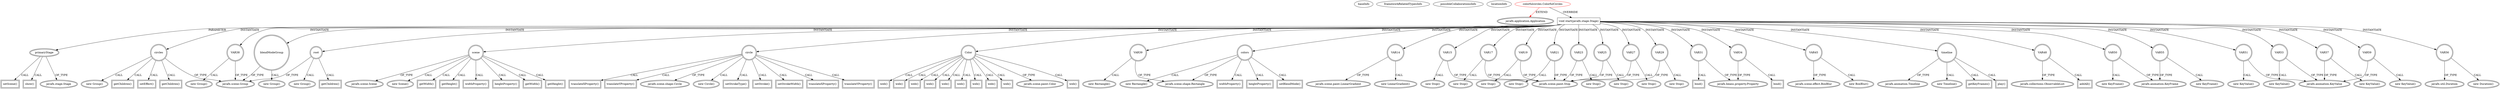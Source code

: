 digraph {
baseInfo[graphId=225,category="extension_graph",isAnonymous=false,possibleRelation=false]
frameworkRelatedTypesInfo[0="javafx.application.Application"]
possibleCollaborationsInfo[]
locationInfo[projectName="ChrisWongAtCUHK-JavaFX",filePath="/ChrisWongAtCUHK-JavaFX/JavaFX-master/ColorfulCircles/src/colorfulcircles/ColorfulCircles.java",contextSignature="ColorfulCircles",graphId="225"]
0[label="colorfulcircles.ColorfulCircles",vertexType="ROOT_CLIENT_CLASS_DECLARATION",isFrameworkType=false,color=red]
1[label="javafx.application.Application",vertexType="FRAMEWORK_CLASS_TYPE",isFrameworkType=true,peripheries=2]
2[label="void start(javafx.stage.Stage)",vertexType="OVERRIDING_METHOD_DECLARATION",isFrameworkType=false,shape=box]
3[label="primaryStage",vertexType="PARAMETER_DECLARATION",isFrameworkType=true,peripheries=2]
4[label="javafx.stage.Stage",vertexType="FRAMEWORK_CLASS_TYPE",isFrameworkType=true,peripheries=2]
6[label="root",vertexType="VARIABLE_EXPRESION",isFrameworkType=true,peripheries=2,shape=circle]
7[label="javafx.scene.Group",vertexType="FRAMEWORK_CLASS_TYPE",isFrameworkType=true,peripheries=2]
5[label="new Group()",vertexType="CONSTRUCTOR_CALL",isFrameworkType=true,peripheries=2]
9[label="scene",vertexType="VARIABLE_EXPRESION",isFrameworkType=true,peripheries=2,shape=circle]
10[label="javafx.scene.Scene",vertexType="FRAMEWORK_CLASS_TYPE",isFrameworkType=true,peripheries=2]
8[label="new Scene()",vertexType="CONSTRUCTOR_CALL",isFrameworkType=true,peripheries=2]
12[label="setScene()",vertexType="INSIDE_CALL",isFrameworkType=true,peripheries=2,shape=box]
14[label="circles",vertexType="VARIABLE_EXPRESION",isFrameworkType=true,peripheries=2,shape=circle]
13[label="new Group()",vertexType="CONSTRUCTOR_CALL",isFrameworkType=true,peripheries=2]
17[label="circle",vertexType="VARIABLE_EXPRESION",isFrameworkType=true,peripheries=2,shape=circle]
18[label="javafx.scene.shape.Circle",vertexType="FRAMEWORK_CLASS_TYPE",isFrameworkType=true,peripheries=2]
16[label="new Circle()",vertexType="CONSTRUCTOR_CALL",isFrameworkType=true,peripheries=2]
19[label="Color",vertexType="VARIABLE_EXPRESION",isFrameworkType=true,peripheries=2,shape=circle]
21[label="javafx.scene.paint.Color",vertexType="FRAMEWORK_CLASS_TYPE",isFrameworkType=true,peripheries=2]
20[label="web()",vertexType="INSIDE_CALL",isFrameworkType=true,peripheries=2,shape=box]
23[label="setStrokeType()",vertexType="INSIDE_CALL",isFrameworkType=true,peripheries=2,shape=box]
25[label="setStroke()",vertexType="INSIDE_CALL",isFrameworkType=true,peripheries=2,shape=box]
27[label="web()",vertexType="INSIDE_CALL",isFrameworkType=true,peripheries=2,shape=box]
29[label="setStrokeWidth()",vertexType="INSIDE_CALL",isFrameworkType=true,peripheries=2,shape=box]
31[label="getChildren()",vertexType="INSIDE_CALL",isFrameworkType=true,peripheries=2,shape=box]
33[label="colors",vertexType="VARIABLE_EXPRESION",isFrameworkType=true,peripheries=2,shape=circle]
34[label="javafx.scene.shape.Rectangle",vertexType="FRAMEWORK_CLASS_TYPE",isFrameworkType=true,peripheries=2]
32[label="new Rectangle()",vertexType="CONSTRUCTOR_CALL",isFrameworkType=true,peripheries=2]
36[label="getWidth()",vertexType="INSIDE_CALL",isFrameworkType=true,peripheries=2,shape=box]
38[label="getHeight()",vertexType="INSIDE_CALL",isFrameworkType=true,peripheries=2,shape=box]
40[label="VAR14",vertexType="VARIABLE_EXPRESION",isFrameworkType=true,peripheries=2,shape=circle]
41[label="javafx.scene.paint.LinearGradient",vertexType="FRAMEWORK_CLASS_TYPE",isFrameworkType=true,peripheries=2]
39[label="new LinearGradient()",vertexType="CONSTRUCTOR_CALL",isFrameworkType=true,peripheries=2]
43[label="VAR15",vertexType="VARIABLE_EXPRESION",isFrameworkType=true,peripheries=2,shape=circle]
44[label="javafx.scene.paint.Stop",vertexType="FRAMEWORK_CLASS_TYPE",isFrameworkType=true,peripheries=2]
42[label="new Stop()",vertexType="CONSTRUCTOR_CALL",isFrameworkType=true,peripheries=2]
46[label="web()",vertexType="INSIDE_CALL",isFrameworkType=true,peripheries=2,shape=box]
48[label="VAR17",vertexType="VARIABLE_EXPRESION",isFrameworkType=true,peripheries=2,shape=circle]
47[label="new Stop()",vertexType="CONSTRUCTOR_CALL",isFrameworkType=true,peripheries=2]
51[label="web()",vertexType="INSIDE_CALL",isFrameworkType=true,peripheries=2,shape=box]
53[label="VAR19",vertexType="VARIABLE_EXPRESION",isFrameworkType=true,peripheries=2,shape=circle]
52[label="new Stop()",vertexType="CONSTRUCTOR_CALL",isFrameworkType=true,peripheries=2]
56[label="web()",vertexType="INSIDE_CALL",isFrameworkType=true,peripheries=2,shape=box]
58[label="VAR21",vertexType="VARIABLE_EXPRESION",isFrameworkType=true,peripheries=2,shape=circle]
57[label="new Stop()",vertexType="CONSTRUCTOR_CALL",isFrameworkType=true,peripheries=2]
61[label="web()",vertexType="INSIDE_CALL",isFrameworkType=true,peripheries=2,shape=box]
63[label="VAR23",vertexType="VARIABLE_EXPRESION",isFrameworkType=true,peripheries=2,shape=circle]
62[label="new Stop()",vertexType="CONSTRUCTOR_CALL",isFrameworkType=true,peripheries=2]
66[label="web()",vertexType="INSIDE_CALL",isFrameworkType=true,peripheries=2,shape=box]
68[label="VAR25",vertexType="VARIABLE_EXPRESION",isFrameworkType=true,peripheries=2,shape=circle]
67[label="new Stop()",vertexType="CONSTRUCTOR_CALL",isFrameworkType=true,peripheries=2]
71[label="web()",vertexType="INSIDE_CALL",isFrameworkType=true,peripheries=2,shape=box]
73[label="VAR27",vertexType="VARIABLE_EXPRESION",isFrameworkType=true,peripheries=2,shape=circle]
72[label="new Stop()",vertexType="CONSTRUCTOR_CALL",isFrameworkType=true,peripheries=2]
76[label="web()",vertexType="INSIDE_CALL",isFrameworkType=true,peripheries=2,shape=box]
78[label="VAR29",vertexType="VARIABLE_EXPRESION",isFrameworkType=true,peripheries=2,shape=circle]
77[label="new Stop()",vertexType="CONSTRUCTOR_CALL",isFrameworkType=true,peripheries=2]
81[label="web()",vertexType="INSIDE_CALL",isFrameworkType=true,peripheries=2,shape=box]
82[label="VAR31",vertexType="VARIABLE_EXPRESION",isFrameworkType=true,peripheries=2,shape=circle]
84[label="javafx.beans.property.Property",vertexType="FRAMEWORK_INTERFACE_TYPE",isFrameworkType=true,peripheries=2]
83[label="bind()",vertexType="INSIDE_CALL",isFrameworkType=true,peripheries=2,shape=box]
86[label="widthProperty()",vertexType="INSIDE_CALL",isFrameworkType=true,peripheries=2,shape=box]
88[label="widthProperty()",vertexType="INSIDE_CALL",isFrameworkType=true,peripheries=2,shape=box]
89[label="VAR34",vertexType="VARIABLE_EXPRESION",isFrameworkType=true,peripheries=2,shape=circle]
90[label="bind()",vertexType="INSIDE_CALL",isFrameworkType=true,peripheries=2,shape=box]
93[label="heightProperty()",vertexType="INSIDE_CALL",isFrameworkType=true,peripheries=2,shape=box]
95[label="heightProperty()",vertexType="INSIDE_CALL",isFrameworkType=true,peripheries=2,shape=box]
97[label="blendModeGroup",vertexType="VARIABLE_EXPRESION",isFrameworkType=true,peripheries=2,shape=circle]
96[label="new Group()",vertexType="CONSTRUCTOR_CALL",isFrameworkType=true,peripheries=2]
100[label="VAR38",vertexType="VARIABLE_EXPRESION",isFrameworkType=true,peripheries=2,shape=circle]
99[label="new Group()",vertexType="CONSTRUCTOR_CALL",isFrameworkType=true,peripheries=2]
103[label="VAR39",vertexType="VARIABLE_EXPRESION",isFrameworkType=true,peripheries=2,shape=circle]
102[label="new Rectangle()",vertexType="CONSTRUCTOR_CALL",isFrameworkType=true,peripheries=2]
106[label="getWidth()",vertexType="INSIDE_CALL",isFrameworkType=true,peripheries=2,shape=box]
108[label="getHeight()",vertexType="INSIDE_CALL",isFrameworkType=true,peripheries=2,shape=box]
110[label="setBlendMode()",vertexType="INSIDE_CALL",isFrameworkType=true,peripheries=2,shape=box]
112[label="getChildren()",vertexType="INSIDE_CALL",isFrameworkType=true,peripheries=2,shape=box]
114[label="setEffect()",vertexType="INSIDE_CALL",isFrameworkType=true,peripheries=2,shape=box]
116[label="VAR45",vertexType="VARIABLE_EXPRESION",isFrameworkType=true,peripheries=2,shape=circle]
117[label="javafx.scene.effect.BoxBlur",vertexType="FRAMEWORK_CLASS_TYPE",isFrameworkType=true,peripheries=2]
115[label="new BoxBlur()",vertexType="CONSTRUCTOR_CALL",isFrameworkType=true,peripheries=2]
119[label="timeline",vertexType="VARIABLE_EXPRESION",isFrameworkType=true,peripheries=2,shape=circle]
120[label="javafx.animation.Timeline",vertexType="FRAMEWORK_CLASS_TYPE",isFrameworkType=true,peripheries=2]
118[label="new Timeline()",vertexType="CONSTRUCTOR_CALL",isFrameworkType=true,peripheries=2]
122[label="getChildren()",vertexType="INSIDE_CALL",isFrameworkType=true,peripheries=2,shape=box]
123[label="VAR48",vertexType="VARIABLE_EXPRESION",isFrameworkType=true,peripheries=2,shape=circle]
125[label="javafx.collections.ObservableList",vertexType="FRAMEWORK_INTERFACE_TYPE",isFrameworkType=true,peripheries=2]
124[label="addAll()",vertexType="INSIDE_CALL",isFrameworkType=true,peripheries=2,shape=box]
127[label="getKeyFrames()",vertexType="INSIDE_CALL",isFrameworkType=true,peripheries=2,shape=box]
129[label="VAR50",vertexType="VARIABLE_EXPRESION",isFrameworkType=true,peripheries=2,shape=circle]
130[label="javafx.animation.KeyFrame",vertexType="FRAMEWORK_CLASS_TYPE",isFrameworkType=true,peripheries=2]
128[label="new KeyFrame()",vertexType="CONSTRUCTOR_CALL",isFrameworkType=true,peripheries=2]
132[label="VAR51",vertexType="VARIABLE_EXPRESION",isFrameworkType=true,peripheries=2,shape=circle]
133[label="javafx.animation.KeyValue",vertexType="FRAMEWORK_CLASS_TYPE",isFrameworkType=true,peripheries=2]
131[label="new KeyValue()",vertexType="CONSTRUCTOR_CALL",isFrameworkType=true,peripheries=2]
135[label="translateXProperty()",vertexType="INSIDE_CALL",isFrameworkType=true,peripheries=2,shape=box]
137[label="VAR53",vertexType="VARIABLE_EXPRESION",isFrameworkType=true,peripheries=2,shape=circle]
136[label="new KeyValue()",vertexType="CONSTRUCTOR_CALL",isFrameworkType=true,peripheries=2]
140[label="translateYProperty()",vertexType="INSIDE_CALL",isFrameworkType=true,peripheries=2,shape=box]
142[label="VAR55",vertexType="VARIABLE_EXPRESION",isFrameworkType=true,peripheries=2,shape=circle]
141[label="new KeyFrame()",vertexType="CONSTRUCTOR_CALL",isFrameworkType=true,peripheries=2]
145[label="VAR56",vertexType="VARIABLE_EXPRESION",isFrameworkType=true,peripheries=2,shape=circle]
146[label="javafx.util.Duration",vertexType="FRAMEWORK_CLASS_TYPE",isFrameworkType=true,peripheries=2]
144[label="new Duration()",vertexType="CONSTRUCTOR_CALL",isFrameworkType=true,peripheries=2]
148[label="VAR57",vertexType="VARIABLE_EXPRESION",isFrameworkType=true,peripheries=2,shape=circle]
147[label="new KeyValue()",vertexType="CONSTRUCTOR_CALL",isFrameworkType=true,peripheries=2]
151[label="translateXProperty()",vertexType="INSIDE_CALL",isFrameworkType=true,peripheries=2,shape=box]
153[label="VAR59",vertexType="VARIABLE_EXPRESION",isFrameworkType=true,peripheries=2,shape=circle]
152[label="new KeyValue()",vertexType="CONSTRUCTOR_CALL",isFrameworkType=true,peripheries=2]
156[label="translateYProperty()",vertexType="INSIDE_CALL",isFrameworkType=true,peripheries=2,shape=box]
158[label="play()",vertexType="INSIDE_CALL",isFrameworkType=true,peripheries=2,shape=box]
160[label="show()",vertexType="INSIDE_CALL",isFrameworkType=true,peripheries=2,shape=box]
0->1[label="EXTEND",color=red]
0->2[label="OVERRIDE"]
3->4[label="OF_TYPE"]
2->3[label="PARAMETER"]
2->6[label="INSTANTIATE"]
6->7[label="OF_TYPE"]
6->5[label="CALL"]
2->9[label="INSTANTIATE"]
9->10[label="OF_TYPE"]
9->8[label="CALL"]
3->12[label="CALL"]
2->14[label="INSTANTIATE"]
14->7[label="OF_TYPE"]
14->13[label="CALL"]
2->17[label="INSTANTIATE"]
17->18[label="OF_TYPE"]
17->16[label="CALL"]
2->19[label="INSTANTIATE"]
19->21[label="OF_TYPE"]
19->20[label="CALL"]
17->23[label="CALL"]
17->25[label="CALL"]
19->27[label="CALL"]
17->29[label="CALL"]
14->31[label="CALL"]
2->33[label="INSTANTIATE"]
33->34[label="OF_TYPE"]
33->32[label="CALL"]
9->36[label="CALL"]
9->38[label="CALL"]
2->40[label="INSTANTIATE"]
40->41[label="OF_TYPE"]
40->39[label="CALL"]
2->43[label="INSTANTIATE"]
43->44[label="OF_TYPE"]
43->42[label="CALL"]
19->46[label="CALL"]
2->48[label="INSTANTIATE"]
48->44[label="OF_TYPE"]
48->47[label="CALL"]
19->51[label="CALL"]
2->53[label="INSTANTIATE"]
53->44[label="OF_TYPE"]
53->52[label="CALL"]
19->56[label="CALL"]
2->58[label="INSTANTIATE"]
58->44[label="OF_TYPE"]
58->57[label="CALL"]
19->61[label="CALL"]
2->63[label="INSTANTIATE"]
63->44[label="OF_TYPE"]
63->62[label="CALL"]
19->66[label="CALL"]
2->68[label="INSTANTIATE"]
68->44[label="OF_TYPE"]
68->67[label="CALL"]
19->71[label="CALL"]
2->73[label="INSTANTIATE"]
73->44[label="OF_TYPE"]
73->72[label="CALL"]
19->76[label="CALL"]
2->78[label="INSTANTIATE"]
78->44[label="OF_TYPE"]
78->77[label="CALL"]
19->81[label="CALL"]
2->82[label="INSTANTIATE"]
82->84[label="OF_TYPE"]
82->83[label="CALL"]
33->86[label="CALL"]
9->88[label="CALL"]
2->89[label="INSTANTIATE"]
89->84[label="OF_TYPE"]
89->90[label="CALL"]
33->93[label="CALL"]
9->95[label="CALL"]
2->97[label="INSTANTIATE"]
97->7[label="OF_TYPE"]
97->96[label="CALL"]
2->100[label="INSTANTIATE"]
100->7[label="OF_TYPE"]
100->99[label="CALL"]
2->103[label="INSTANTIATE"]
103->34[label="OF_TYPE"]
103->102[label="CALL"]
9->106[label="CALL"]
9->108[label="CALL"]
33->110[label="CALL"]
6->112[label="CALL"]
14->114[label="CALL"]
2->116[label="INSTANTIATE"]
116->117[label="OF_TYPE"]
116->115[label="CALL"]
2->119[label="INSTANTIATE"]
119->120[label="OF_TYPE"]
119->118[label="CALL"]
14->122[label="CALL"]
2->123[label="INSTANTIATE"]
123->125[label="OF_TYPE"]
123->124[label="CALL"]
119->127[label="CALL"]
2->129[label="INSTANTIATE"]
129->130[label="OF_TYPE"]
129->128[label="CALL"]
2->132[label="INSTANTIATE"]
132->133[label="OF_TYPE"]
132->131[label="CALL"]
17->135[label="CALL"]
2->137[label="INSTANTIATE"]
137->133[label="OF_TYPE"]
137->136[label="CALL"]
17->140[label="CALL"]
2->142[label="INSTANTIATE"]
142->130[label="OF_TYPE"]
142->141[label="CALL"]
2->145[label="INSTANTIATE"]
145->146[label="OF_TYPE"]
145->144[label="CALL"]
2->148[label="INSTANTIATE"]
148->133[label="OF_TYPE"]
148->147[label="CALL"]
17->151[label="CALL"]
2->153[label="INSTANTIATE"]
153->133[label="OF_TYPE"]
153->152[label="CALL"]
17->156[label="CALL"]
119->158[label="CALL"]
3->160[label="CALL"]
}

